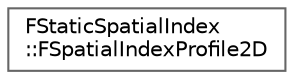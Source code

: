 digraph "Graphical Class Hierarchy"
{
 // INTERACTIVE_SVG=YES
 // LATEX_PDF_SIZE
  bgcolor="transparent";
  edge [fontname=Helvetica,fontsize=10,labelfontname=Helvetica,labelfontsize=10];
  node [fontname=Helvetica,fontsize=10,shape=box,height=0.2,width=0.4];
  rankdir="LR";
  Node0 [id="Node000000",label="FStaticSpatialIndex\l::FSpatialIndexProfile2D",height=0.2,width=0.4,color="grey40", fillcolor="white", style="filled",URL="$de/d4d/structFStaticSpatialIndex_1_1FSpatialIndexProfile2D.html",tooltip=" "];
}
